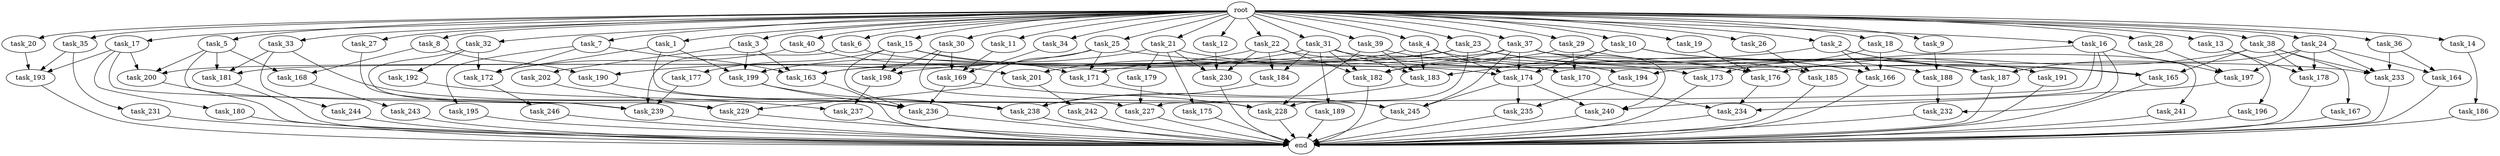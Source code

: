 digraph G {
  task_8 [size="102.400000"];
  task_239 [size="101361228185.600006"];
  task_173 [size="45526653337.600006"];
  task_189 [size="54975581388.800003"];
  task_17 [size="102.400000"];
  task_32 [size="102.400000"];
  task_242 [size="21474836480.000000"];
  task_35 [size="102.400000"];
  task_26 [size="102.400000"];
  task_15 [size="102.400000"];
  task_167 [size="21474836480.000000"];
  task_227 [size="158913789952.000000"];
  task_166 [size="87617332838.400009"];
  task_33 [size="102.400000"];
  task_186 [size="13743895347.200001"];
  task_7 [size="102.400000"];
  task_181 [size="127990025420.800003"];
  task_231 [size="85899345920.000000"];
  task_241 [size="3435973836.800000"];
  task_233 [size="103938208563.200012"];
  task_176 [size="154618822656.000000"];
  task_13 [size="102.400000"];
  task_30 [size="102.400000"];
  task_5 [size="102.400000"];
  task_200 [size="83322365542.400009"];
  task_201 [size="111669149696.000000"];
  task_6 [size="102.400000"];
  task_184 [size="68719476736.000000"];
  task_240 [size="166644731084.800018"];
  task_22 [size="102.400000"];
  task_169 [size="125413045043.200012"];
  task_3 [size="102.400000"];
  task_179 [size="54975581388.800003"];
  task_187 [size="199286482534.400024"];
  task_164 [size="68719476736.000000"];
  task_188 [size="35218731827.200005"];
  task_236 [size="119400090828.800003"];
  task_183 [size="170080704921.600006"];
  task_234 [size="82463372083.200012"];
  task_193 [size="147746874982.399994"];
  task_16 [size="102.400000"];
  task_191 [size="11166914969.600000"];
  task_27 [size="102.400000"];
  task_202 [size="42090679500.800003"];
  root [size="0.000000"];
  task_182 [size="131425999257.600006"];
  task_245 [size="170080704921.600006"];
  task_230 [size="90194313216.000000"];
  task_21 [size="102.400000"];
  task_18 [size="102.400000"];
  task_180 [size="30923764531.200001"];
  task_31 [size="102.400000"];
  task_244 [size="42090679500.800003"];
  task_9 [size="102.400000"];
  task_237 [size="76450417868.800003"];
  task_168 [size="61847529062.400002"];
  task_192 [size="42090679500.800003"];
  task_28 [size="102.400000"];
  task_174 [size="135720966553.600006"];
  task_177 [size="21474836480.000000"];
  task_29 [size="102.400000"];
  task_185 [size="109951162777.600006"];
  task_34 [size="102.400000"];
  task_10 [size="102.400000"];
  task_163 [size="108233175859.200012"];
  task_178 [size="162349763788.800018"];
  task_194 [size="97066260889.600006"];
  task_2 [size="102.400000"];
  task_171 [size="121118077747.200012"];
  end [size="0.000000"];
  task_228 [size="127131031961.600006"];
  task_197 [size="127990025420.800003"];
  task_38 [size="102.400000"];
  task_39 [size="102.400000"];
  task_14 [size="102.400000"];
  task_24 [size="102.400000"];
  task_198 [size="118541097369.600006"];
  task_195 [size="30923764531.200001"];
  task_243 [size="30923764531.200001"];
  task_19 [size="102.400000"];
  task_36 [size="102.400000"];
  task_196 [size="85899345920.000000"];
  task_170 [size="107374182400.000000"];
  task_25 [size="102.400000"];
  task_4 [size="102.400000"];
  task_40 [size="102.400000"];
  task_235 [size="124554051584.000000"];
  task_175 [size="54975581388.800003"];
  task_12 [size="102.400000"];
  task_232 [size="49821620633.600006"];
  task_229 [size="125413045043.200012"];
  task_23 [size="102.400000"];
  task_37 [size="102.400000"];
  task_165 [size="42949672960.000000"];
  task_1 [size="102.400000"];
  task_11 [size="102.400000"];
  task_190 [size="44667659878.400002"];
  task_172 [size="136579960012.800003"];
  task_246 [size="21474836480.000000"];
  task_20 [size="102.400000"];
  task_199 [size="118541097369.600006"];
  task_238 [size="161490770329.600006"];

  task_8 -> task_190 [size="301989888.000000"];
  task_8 -> task_168 [size="301989888.000000"];
  task_239 -> end [size="1.000000"];
  task_173 -> end [size="1.000000"];
  task_189 -> end [size="1.000000"];
  task_17 -> task_193 [size="301989888.000000"];
  task_17 -> task_227 [size="301989888.000000"];
  task_17 -> task_180 [size="301989888.000000"];
  task_17 -> task_200 [size="301989888.000000"];
  task_32 -> task_172 [size="411041792.000000"];
  task_32 -> task_192 [size="411041792.000000"];
  task_32 -> task_229 [size="411041792.000000"];
  task_242 -> end [size="1.000000"];
  task_35 -> task_231 [size="838860800.000000"];
  task_35 -> task_193 [size="838860800.000000"];
  task_26 -> task_185 [size="536870912.000000"];
  task_15 -> task_198 [size="209715200.000000"];
  task_15 -> task_236 [size="209715200.000000"];
  task_15 -> task_170 [size="209715200.000000"];
  task_15 -> task_171 [size="209715200.000000"];
  task_15 -> task_177 [size="209715200.000000"];
  task_167 -> end [size="1.000000"];
  task_227 -> end [size="1.000000"];
  task_166 -> end [size="1.000000"];
  task_33 -> task_181 [size="411041792.000000"];
  task_33 -> task_236 [size="411041792.000000"];
  task_33 -> task_244 [size="411041792.000000"];
  task_186 -> end [size="1.000000"];
  task_7 -> task_172 [size="301989888.000000"];
  task_7 -> task_195 [size="301989888.000000"];
  task_7 -> task_163 [size="301989888.000000"];
  task_181 -> end [size="1.000000"];
  task_231 -> end [size="1.000000"];
  task_241 -> end [size="1.000000"];
  task_233 -> end [size="1.000000"];
  task_176 -> task_234 [size="536870912.000000"];
  task_13 -> task_196 [size="838860800.000000"];
  task_13 -> task_178 [size="838860800.000000"];
  task_30 -> task_245 [size="411041792.000000"];
  task_30 -> task_198 [size="411041792.000000"];
  task_30 -> task_169 [size="411041792.000000"];
  task_5 -> task_181 [size="301989888.000000"];
  task_5 -> task_200 [size="301989888.000000"];
  task_5 -> task_168 [size="301989888.000000"];
  task_5 -> task_239 [size="301989888.000000"];
  task_200 -> end [size="1.000000"];
  task_201 -> task_242 [size="209715200.000000"];
  task_6 -> task_239 [size="75497472.000000"];
  task_6 -> task_174 [size="75497472.000000"];
  task_184 -> task_238 [size="301989888.000000"];
  task_240 -> end [size="1.000000"];
  task_22 -> task_184 [size="134217728.000000"];
  task_22 -> task_233 [size="134217728.000000"];
  task_22 -> task_230 [size="134217728.000000"];
  task_22 -> task_182 [size="134217728.000000"];
  task_22 -> task_163 [size="134217728.000000"];
  task_169 -> task_228 [size="411041792.000000"];
  task_169 -> task_236 [size="411041792.000000"];
  task_3 -> task_202 [size="411041792.000000"];
  task_3 -> task_199 [size="411041792.000000"];
  task_3 -> task_163 [size="411041792.000000"];
  task_179 -> task_227 [size="838860800.000000"];
  task_187 -> end [size="1.000000"];
  task_164 -> end [size="1.000000"];
  task_188 -> task_232 [size="75497472.000000"];
  task_236 -> end [size="1.000000"];
  task_183 -> task_238 [size="838860800.000000"];
  task_234 -> end [size="1.000000"];
  task_193 -> end [size="1.000000"];
  task_16 -> task_194 [size="411041792.000000"];
  task_16 -> task_227 [size="411041792.000000"];
  task_16 -> task_197 [size="411041792.000000"];
  task_16 -> task_240 [size="411041792.000000"];
  task_16 -> task_232 [size="411041792.000000"];
  task_191 -> end [size="1.000000"];
  task_27 -> task_239 [size="75497472.000000"];
  task_202 -> task_229 [size="679477248.000000"];
  root -> task_8 [size="1.000000"];
  root -> task_14 [size="1.000000"];
  root -> task_24 [size="1.000000"];
  root -> task_13 [size="1.000000"];
  root -> task_33 [size="1.000000"];
  root -> task_12 [size="1.000000"];
  root -> task_21 [size="1.000000"];
  root -> task_18 [size="1.000000"];
  root -> task_22 [size="1.000000"];
  root -> task_31 [size="1.000000"];
  root -> task_9 [size="1.000000"];
  root -> task_5 [size="1.000000"];
  root -> task_36 [size="1.000000"];
  root -> task_32 [size="1.000000"];
  root -> task_26 [size="1.000000"];
  root -> task_15 [size="1.000000"];
  root -> task_6 [size="1.000000"];
  root -> task_4 [size="1.000000"];
  root -> task_25 [size="1.000000"];
  root -> task_40 [size="1.000000"];
  root -> task_30 [size="1.000000"];
  root -> task_34 [size="1.000000"];
  root -> task_3 [size="1.000000"];
  root -> task_19 [size="1.000000"];
  root -> task_10 [size="1.000000"];
  root -> task_23 [size="1.000000"];
  root -> task_37 [size="1.000000"];
  root -> task_39 [size="1.000000"];
  root -> task_1 [size="1.000000"];
  root -> task_11 [size="1.000000"];
  root -> task_17 [size="1.000000"];
  root -> task_2 [size="1.000000"];
  root -> task_29 [size="1.000000"];
  root -> task_20 [size="1.000000"];
  root -> task_35 [size="1.000000"];
  root -> task_7 [size="1.000000"];
  root -> task_27 [size="1.000000"];
  root -> task_38 [size="1.000000"];
  root -> task_28 [size="1.000000"];
  root -> task_16 [size="1.000000"];
  task_182 -> end [size="1.000000"];
  task_245 -> end [size="1.000000"];
  task_230 -> end [size="1.000000"];
  task_21 -> task_194 [size="536870912.000000"];
  task_21 -> task_199 [size="536870912.000000"];
  task_21 -> task_175 [size="536870912.000000"];
  task_21 -> task_230 [size="536870912.000000"];
  task_21 -> task_179 [size="536870912.000000"];
  task_18 -> task_241 [size="33554432.000000"];
  task_18 -> task_166 [size="33554432.000000"];
  task_18 -> task_173 [size="33554432.000000"];
  task_180 -> end [size="1.000000"];
  task_31 -> task_189 [size="536870912.000000"];
  task_31 -> task_182 [size="536870912.000000"];
  task_31 -> task_183 [size="536870912.000000"];
  task_31 -> task_184 [size="536870912.000000"];
  task_31 -> task_166 [size="536870912.000000"];
  task_31 -> task_198 [size="536870912.000000"];
  task_244 -> end [size="1.000000"];
  task_9 -> task_188 [size="134217728.000000"];
  task_237 -> end [size="1.000000"];
  task_168 -> task_243 [size="301989888.000000"];
  task_192 -> task_237 [size="536870912.000000"];
  task_28 -> task_197 [size="301989888.000000"];
  task_174 -> task_245 [size="679477248.000000"];
  task_174 -> task_235 [size="679477248.000000"];
  task_174 -> task_240 [size="679477248.000000"];
  task_177 -> task_239 [size="536870912.000000"];
  task_29 -> task_170 [size="838860800.000000"];
  task_29 -> task_171 [size="838860800.000000"];
  task_29 -> task_187 [size="838860800.000000"];
  task_185 -> end [size="1.000000"];
  task_34 -> task_169 [size="679477248.000000"];
  task_10 -> task_191 [size="33554432.000000"];
  task_10 -> task_174 [size="33554432.000000"];
  task_10 -> task_187 [size="33554432.000000"];
  task_10 -> task_183 [size="33554432.000000"];
  task_163 -> end [size="1.000000"];
  task_178 -> end [size="1.000000"];
  task_194 -> task_235 [size="536870912.000000"];
  task_2 -> task_191 [size="75497472.000000"];
  task_2 -> task_166 [size="75497472.000000"];
  task_2 -> task_165 [size="75497472.000000"];
  task_2 -> task_182 [size="75497472.000000"];
  task_171 -> task_245 [size="33554432.000000"];
  task_228 -> end [size="1.000000"];
  task_197 -> task_234 [size="134217728.000000"];
  task_38 -> task_167 [size="209715200.000000"];
  task_38 -> task_233 [size="209715200.000000"];
  task_38 -> task_176 [size="209715200.000000"];
  task_38 -> task_165 [size="209715200.000000"];
  task_38 -> task_178 [size="209715200.000000"];
  task_39 -> task_228 [size="411041792.000000"];
  task_39 -> task_173 [size="411041792.000000"];
  task_39 -> task_183 [size="411041792.000000"];
  task_14 -> task_186 [size="134217728.000000"];
  task_24 -> task_164 [size="536870912.000000"];
  task_24 -> task_233 [size="536870912.000000"];
  task_24 -> task_197 [size="536870912.000000"];
  task_24 -> task_187 [size="536870912.000000"];
  task_24 -> task_178 [size="536870912.000000"];
  task_198 -> task_237 [size="209715200.000000"];
  task_195 -> end [size="1.000000"];
  task_243 -> end [size="1.000000"];
  task_19 -> task_176 [size="411041792.000000"];
  task_36 -> task_233 [size="134217728.000000"];
  task_36 -> task_164 [size="134217728.000000"];
  task_196 -> end [size="1.000000"];
  task_170 -> task_234 [size="134217728.000000"];
  task_25 -> task_190 [size="134217728.000000"];
  task_25 -> task_229 [size="134217728.000000"];
  task_25 -> task_165 [size="134217728.000000"];
  task_25 -> task_171 [size="134217728.000000"];
  task_4 -> task_201 [size="679477248.000000"];
  task_4 -> task_174 [size="679477248.000000"];
  task_4 -> task_176 [size="679477248.000000"];
  task_4 -> task_183 [size="679477248.000000"];
  task_40 -> task_172 [size="411041792.000000"];
  task_40 -> task_201 [size="411041792.000000"];
  task_235 -> end [size="1.000000"];
  task_175 -> end [size="1.000000"];
  task_12 -> task_230 [size="209715200.000000"];
  task_232 -> end [size="1.000000"];
  task_229 -> end [size="1.000000"];
  task_23 -> task_166 [size="209715200.000000"];
  task_23 -> task_176 [size="209715200.000000"];
  task_23 -> task_200 [size="209715200.000000"];
  task_23 -> task_188 [size="209715200.000000"];
  task_23 -> task_228 [size="209715200.000000"];
  task_23 -> task_163 [size="209715200.000000"];
  task_37 -> task_185 [size="536870912.000000"];
  task_37 -> task_182 [size="536870912.000000"];
  task_37 -> task_187 [size="536870912.000000"];
  task_37 -> task_245 [size="536870912.000000"];
  task_37 -> task_181 [size="536870912.000000"];
  task_37 -> task_174 [size="536870912.000000"];
  task_37 -> task_240 [size="536870912.000000"];
  task_165 -> end [size="1.000000"];
  task_1 -> task_172 [size="209715200.000000"];
  task_1 -> task_228 [size="209715200.000000"];
  task_1 -> task_199 [size="209715200.000000"];
  task_11 -> task_169 [size="134217728.000000"];
  task_190 -> task_238 [size="301989888.000000"];
  task_172 -> task_246 [size="209715200.000000"];
  task_246 -> end [size="1.000000"];
  task_20 -> task_193 [size="301989888.000000"];
  task_199 -> task_236 [size="134217728.000000"];
  task_199 -> task_238 [size="134217728.000000"];
  task_238 -> end [size="1.000000"];
}
